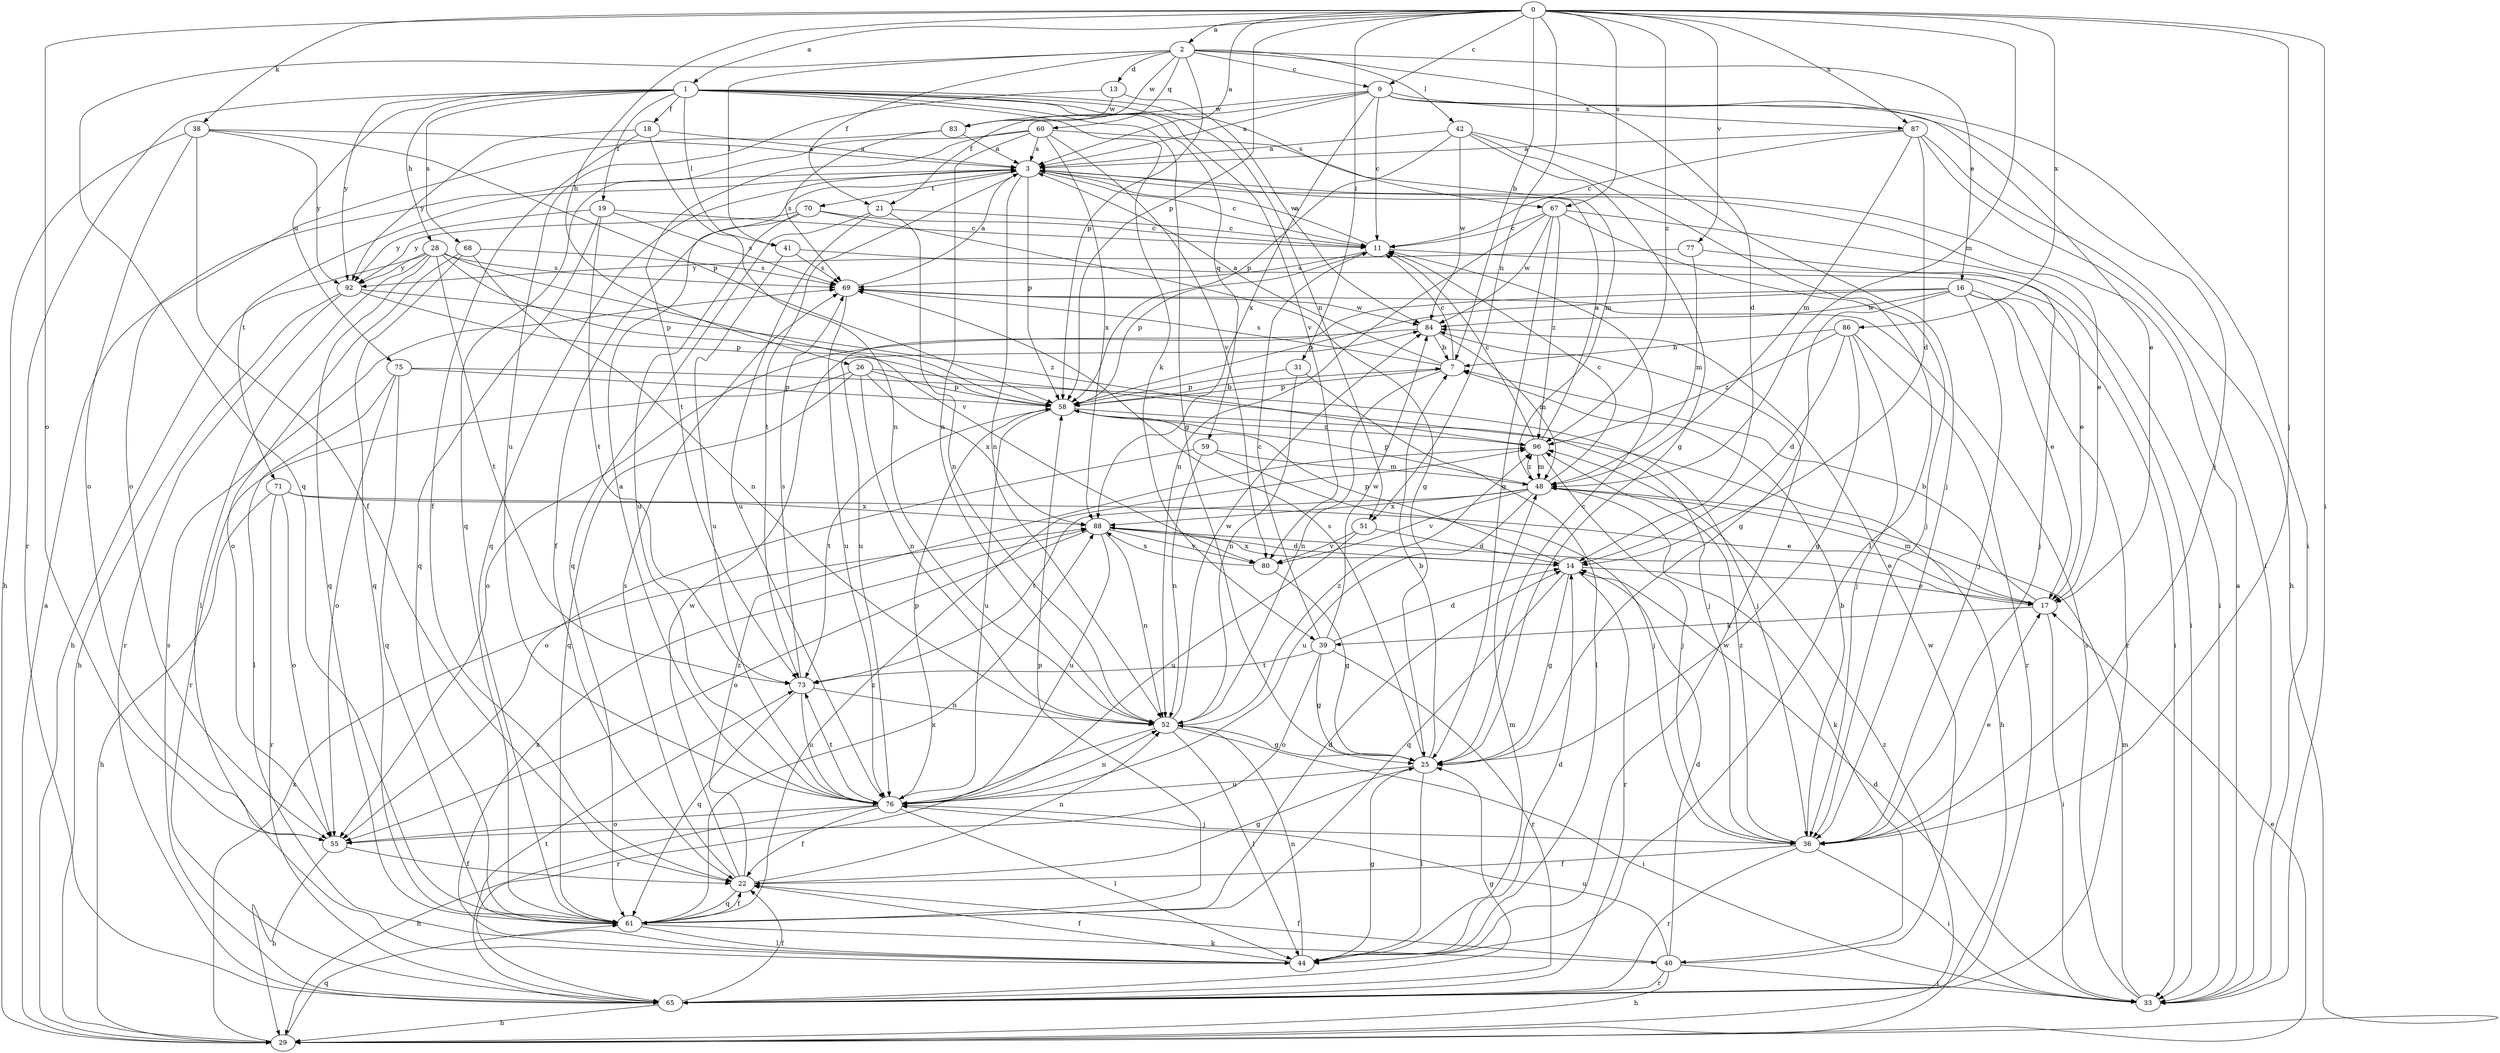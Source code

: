 strict digraph  {
0;
1;
2;
3;
7;
9;
11;
13;
14;
16;
17;
18;
19;
21;
22;
25;
26;
28;
29;
31;
33;
36;
38;
39;
40;
41;
42;
44;
48;
51;
52;
55;
58;
59;
60;
61;
65;
67;
68;
69;
70;
71;
73;
75;
76;
77;
80;
83;
84;
86;
87;
88;
92;
96;
0 -> 1  [label=a];
0 -> 2  [label=a];
0 -> 3  [label=a];
0 -> 7  [label=b];
0 -> 9  [label=c];
0 -> 26  [label=h];
0 -> 31  [label=i];
0 -> 33  [label=i];
0 -> 36  [label=j];
0 -> 38  [label=k];
0 -> 48  [label=m];
0 -> 51  [label=n];
0 -> 55  [label=o];
0 -> 58  [label=p];
0 -> 67  [label=s];
0 -> 77  [label=v];
0 -> 86  [label=x];
0 -> 87  [label=x];
0 -> 96  [label=z];
1 -> 18  [label=f];
1 -> 19  [label=f];
1 -> 25  [label=g];
1 -> 28  [label=h];
1 -> 39  [label=k];
1 -> 41  [label=l];
1 -> 51  [label=n];
1 -> 59  [label=q];
1 -> 65  [label=r];
1 -> 67  [label=s];
1 -> 68  [label=s];
1 -> 75  [label=u];
1 -> 80  [label=v];
1 -> 92  [label=y];
2 -> 9  [label=c];
2 -> 13  [label=d];
2 -> 14  [label=d];
2 -> 16  [label=e];
2 -> 21  [label=f];
2 -> 41  [label=l];
2 -> 42  [label=l];
2 -> 58  [label=p];
2 -> 60  [label=q];
2 -> 61  [label=q];
2 -> 83  [label=w];
3 -> 11  [label=c];
3 -> 17  [label=e];
3 -> 52  [label=n];
3 -> 58  [label=p];
3 -> 61  [label=q];
3 -> 70  [label=t];
3 -> 71  [label=t];
3 -> 73  [label=t];
7 -> 3  [label=a];
7 -> 11  [label=c];
7 -> 52  [label=n];
7 -> 58  [label=p];
7 -> 69  [label=s];
9 -> 3  [label=a];
9 -> 11  [label=c];
9 -> 17  [label=e];
9 -> 21  [label=f];
9 -> 33  [label=i];
9 -> 36  [label=j];
9 -> 83  [label=w];
9 -> 87  [label=x];
9 -> 88  [label=x];
11 -> 3  [label=a];
11 -> 33  [label=i];
11 -> 58  [label=p];
11 -> 69  [label=s];
13 -> 76  [label=u];
13 -> 83  [label=w];
13 -> 84  [label=w];
14 -> 17  [label=e];
14 -> 25  [label=g];
14 -> 58  [label=p];
14 -> 61  [label=q];
14 -> 65  [label=r];
14 -> 88  [label=x];
16 -> 17  [label=e];
16 -> 25  [label=g];
16 -> 33  [label=i];
16 -> 36  [label=j];
16 -> 58  [label=p];
16 -> 65  [label=r];
16 -> 76  [label=u];
16 -> 84  [label=w];
17 -> 7  [label=b];
17 -> 33  [label=i];
17 -> 39  [label=k];
17 -> 48  [label=m];
18 -> 3  [label=a];
18 -> 22  [label=f];
18 -> 52  [label=n];
18 -> 92  [label=y];
19 -> 11  [label=c];
19 -> 61  [label=q];
19 -> 69  [label=s];
19 -> 73  [label=t];
19 -> 92  [label=y];
21 -> 11  [label=c];
21 -> 52  [label=n];
21 -> 61  [label=q];
21 -> 76  [label=u];
22 -> 25  [label=g];
22 -> 52  [label=n];
22 -> 61  [label=q];
22 -> 69  [label=s];
22 -> 84  [label=w];
22 -> 96  [label=z];
25 -> 7  [label=b];
25 -> 11  [label=c];
25 -> 44  [label=l];
25 -> 69  [label=s];
25 -> 76  [label=u];
26 -> 36  [label=j];
26 -> 52  [label=n];
26 -> 58  [label=p];
26 -> 61  [label=q];
26 -> 65  [label=r];
26 -> 88  [label=x];
28 -> 29  [label=h];
28 -> 44  [label=l];
28 -> 58  [label=p];
28 -> 61  [label=q];
28 -> 69  [label=s];
28 -> 73  [label=t];
28 -> 80  [label=v];
28 -> 92  [label=y];
29 -> 3  [label=a];
29 -> 17  [label=e];
29 -> 61  [label=q];
29 -> 88  [label=x];
29 -> 96  [label=z];
31 -> 44  [label=l];
31 -> 52  [label=n];
31 -> 58  [label=p];
33 -> 3  [label=a];
33 -> 14  [label=d];
33 -> 48  [label=m];
33 -> 69  [label=s];
36 -> 7  [label=b];
36 -> 17  [label=e];
36 -> 22  [label=f];
36 -> 33  [label=i];
36 -> 65  [label=r];
36 -> 96  [label=z];
38 -> 3  [label=a];
38 -> 22  [label=f];
38 -> 29  [label=h];
38 -> 55  [label=o];
38 -> 58  [label=p];
38 -> 92  [label=y];
39 -> 11  [label=c];
39 -> 14  [label=d];
39 -> 25  [label=g];
39 -> 55  [label=o];
39 -> 65  [label=r];
39 -> 73  [label=t];
39 -> 84  [label=w];
40 -> 14  [label=d];
40 -> 22  [label=f];
40 -> 29  [label=h];
40 -> 33  [label=i];
40 -> 65  [label=r];
40 -> 76  [label=u];
40 -> 84  [label=w];
41 -> 17  [label=e];
41 -> 69  [label=s];
41 -> 76  [label=u];
42 -> 3  [label=a];
42 -> 25  [label=g];
42 -> 36  [label=j];
42 -> 44  [label=l];
42 -> 58  [label=p];
42 -> 84  [label=w];
44 -> 14  [label=d];
44 -> 22  [label=f];
44 -> 25  [label=g];
44 -> 48  [label=m];
44 -> 52  [label=n];
44 -> 84  [label=w];
44 -> 88  [label=x];
48 -> 11  [label=c];
48 -> 40  [label=k];
48 -> 58  [label=p];
48 -> 73  [label=t];
48 -> 76  [label=u];
48 -> 80  [label=v];
48 -> 88  [label=x];
48 -> 96  [label=z];
51 -> 14  [label=d];
51 -> 76  [label=u];
51 -> 80  [label=v];
52 -> 25  [label=g];
52 -> 33  [label=i];
52 -> 44  [label=l];
52 -> 65  [label=r];
52 -> 84  [label=w];
52 -> 96  [label=z];
55 -> 22  [label=f];
55 -> 29  [label=h];
58 -> 7  [label=b];
58 -> 29  [label=h];
58 -> 73  [label=t];
58 -> 76  [label=u];
58 -> 96  [label=z];
59 -> 36  [label=j];
59 -> 48  [label=m];
59 -> 52  [label=n];
59 -> 55  [label=o];
60 -> 3  [label=a];
60 -> 48  [label=m];
60 -> 52  [label=n];
60 -> 61  [label=q];
60 -> 73  [label=t];
60 -> 80  [label=v];
60 -> 88  [label=x];
61 -> 14  [label=d];
61 -> 22  [label=f];
61 -> 40  [label=k];
61 -> 44  [label=l];
61 -> 58  [label=p];
61 -> 88  [label=x];
61 -> 96  [label=z];
65 -> 22  [label=f];
65 -> 25  [label=g];
65 -> 29  [label=h];
65 -> 69  [label=s];
65 -> 73  [label=t];
67 -> 11  [label=c];
67 -> 25  [label=g];
67 -> 33  [label=i];
67 -> 36  [label=j];
67 -> 52  [label=n];
67 -> 84  [label=w];
67 -> 96  [label=z];
68 -> 52  [label=n];
68 -> 55  [label=o];
68 -> 61  [label=q];
68 -> 69  [label=s];
69 -> 3  [label=a];
69 -> 76  [label=u];
69 -> 84  [label=w];
70 -> 11  [label=c];
70 -> 22  [label=f];
70 -> 25  [label=g];
70 -> 76  [label=u];
70 -> 92  [label=y];
71 -> 17  [label=e];
71 -> 29  [label=h];
71 -> 55  [label=o];
71 -> 65  [label=r];
71 -> 88  [label=x];
73 -> 52  [label=n];
73 -> 61  [label=q];
73 -> 69  [label=s];
73 -> 76  [label=u];
75 -> 36  [label=j];
75 -> 44  [label=l];
75 -> 55  [label=o];
75 -> 58  [label=p];
75 -> 61  [label=q];
76 -> 3  [label=a];
76 -> 22  [label=f];
76 -> 29  [label=h];
76 -> 36  [label=j];
76 -> 44  [label=l];
76 -> 52  [label=n];
76 -> 55  [label=o];
76 -> 58  [label=p];
76 -> 73  [label=t];
77 -> 36  [label=j];
77 -> 48  [label=m];
77 -> 92  [label=y];
80 -> 25  [label=g];
80 -> 88  [label=x];
83 -> 3  [label=a];
83 -> 55  [label=o];
83 -> 69  [label=s];
84 -> 7  [label=b];
84 -> 48  [label=m];
84 -> 55  [label=o];
86 -> 7  [label=b];
86 -> 14  [label=d];
86 -> 25  [label=g];
86 -> 36  [label=j];
86 -> 65  [label=r];
86 -> 96  [label=z];
87 -> 3  [label=a];
87 -> 11  [label=c];
87 -> 14  [label=d];
87 -> 29  [label=h];
87 -> 33  [label=i];
87 -> 48  [label=m];
88 -> 14  [label=d];
88 -> 17  [label=e];
88 -> 52  [label=n];
88 -> 55  [label=o];
88 -> 76  [label=u];
88 -> 80  [label=v];
92 -> 29  [label=h];
92 -> 58  [label=p];
92 -> 65  [label=r];
92 -> 96  [label=z];
96 -> 3  [label=a];
96 -> 11  [label=c];
96 -> 36  [label=j];
96 -> 48  [label=m];
}
